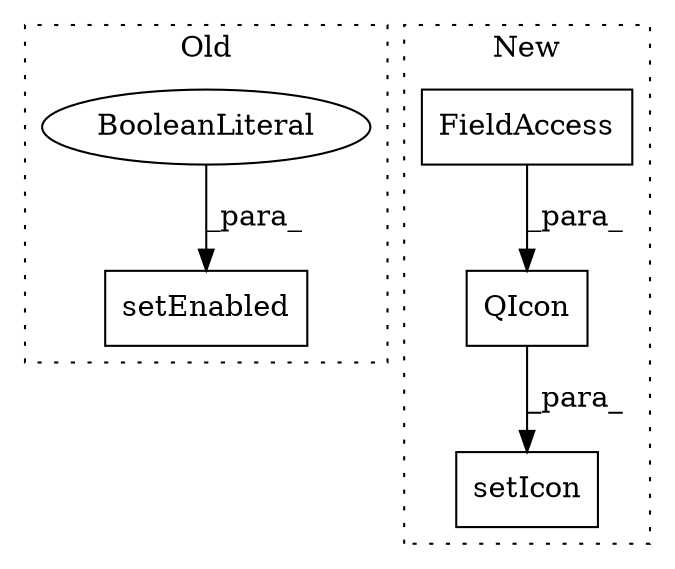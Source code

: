digraph G {
subgraph cluster0 {
1 [label="setEnabled" a="32" s="33374,33390" l="11,1" shape="box"];
5 [label="BooleanLiteral" a="9" s="33385" l="5" shape="ellipse"];
label = "Old";
style="dotted";
}
subgraph cluster1 {
2 [label="QIcon" a="32" s="33558,33582" l="6,1" shape="box"];
3 [label="setIcon" a="32" s="33550,33583" l="8,1" shape="box"];
4 [label="FieldAccess" a="22" s="33564" l="18" shape="box"];
label = "New";
style="dotted";
}
2 -> 3 [label="_para_"];
4 -> 2 [label="_para_"];
5 -> 1 [label="_para_"];
}